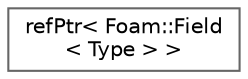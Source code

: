 digraph "Graphical Class Hierarchy"
{
 // LATEX_PDF_SIZE
  bgcolor="transparent";
  edge [fontname=Helvetica,fontsize=10,labelfontname=Helvetica,labelfontsize=10];
  node [fontname=Helvetica,fontsize=10,shape=box,height=0.2,width=0.4];
  rankdir="LR";
  Node0 [id="Node000000",label="refPtr\< Foam::Field\l\< Type \> \>",height=0.2,width=0.4,color="grey40", fillcolor="white", style="filled",URL="$classFoam_1_1refPtr.html",tooltip=" "];
}
